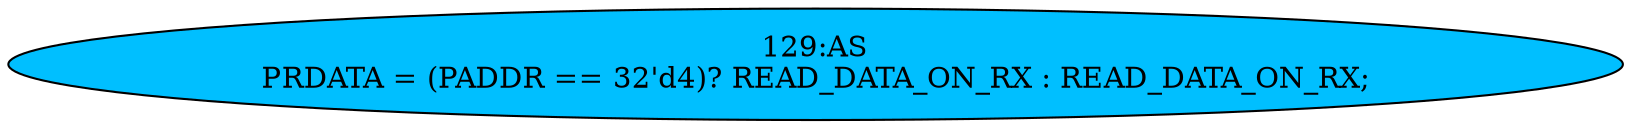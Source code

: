 strict digraph "" {
	node [label="\N"];
	"129:AS"	 [ast="<pyverilog.vparser.ast.Assign object at 0x7fdc90088450>",
		def_var="['PRDATA']",
		fillcolor=deepskyblue,
		label="129:AS
PRDATA = (PADDR == 32'd4)? READ_DATA_ON_RX : READ_DATA_ON_RX;",
		statements="[]",
		style=filled,
		typ=Assign,
		use_var="['PADDR', 'READ_DATA_ON_RX', 'READ_DATA_ON_RX']"];
}

